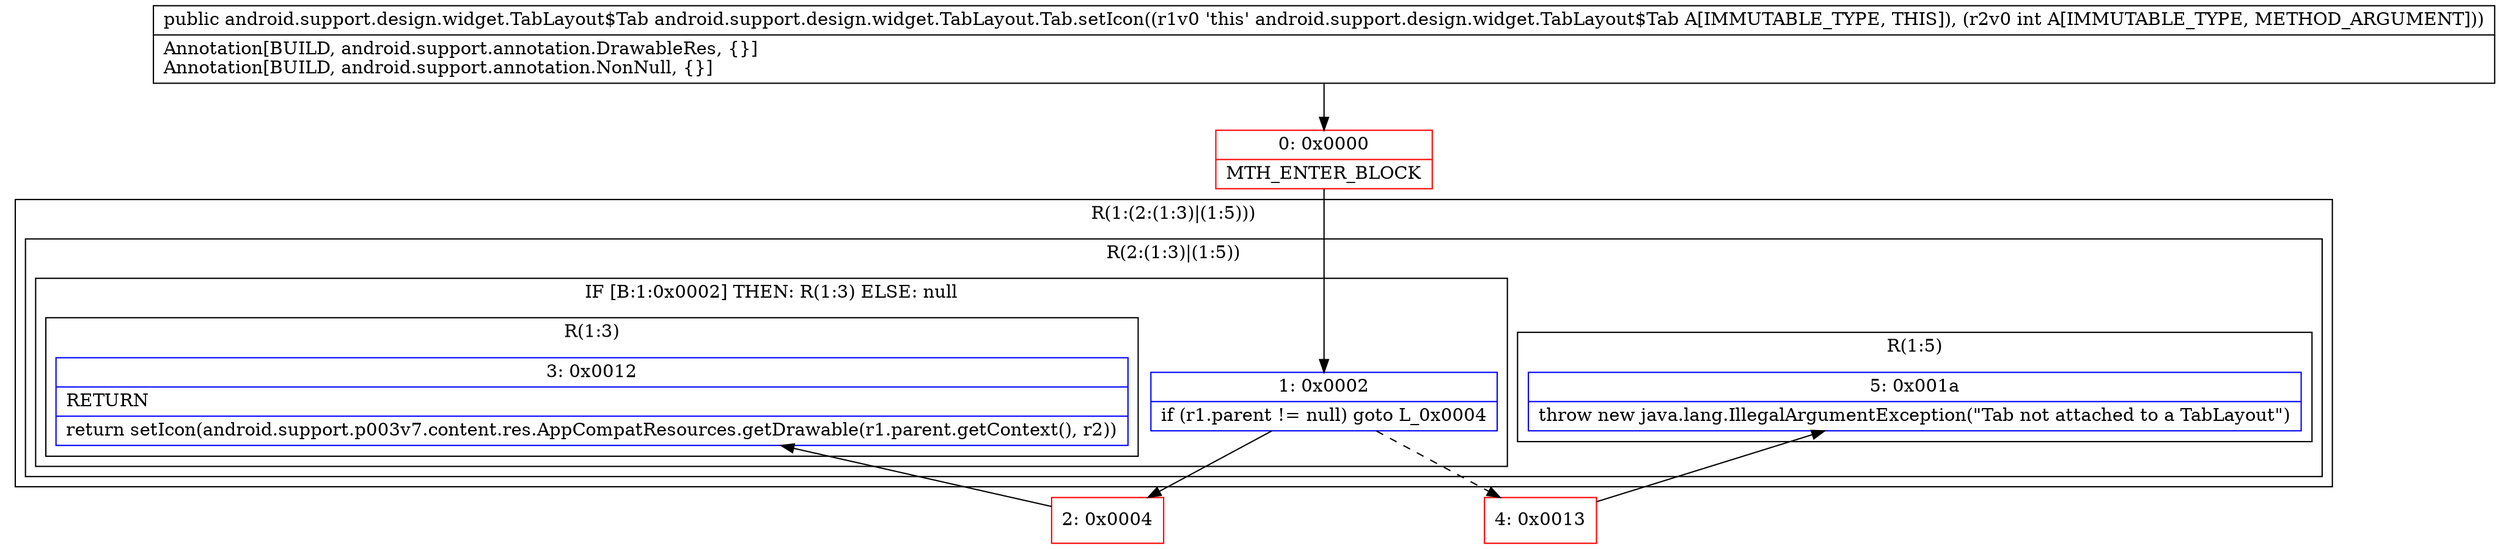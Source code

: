 digraph "CFG forandroid.support.design.widget.TabLayout.Tab.setIcon(I)Landroid\/support\/design\/widget\/TabLayout$Tab;" {
subgraph cluster_Region_993069645 {
label = "R(1:(2:(1:3)|(1:5)))";
node [shape=record,color=blue];
subgraph cluster_Region_209406054 {
label = "R(2:(1:3)|(1:5))";
node [shape=record,color=blue];
subgraph cluster_IfRegion_1630583974 {
label = "IF [B:1:0x0002] THEN: R(1:3) ELSE: null";
node [shape=record,color=blue];
Node_1 [shape=record,label="{1\:\ 0x0002|if (r1.parent != null) goto L_0x0004\l}"];
subgraph cluster_Region_167019465 {
label = "R(1:3)";
node [shape=record,color=blue];
Node_3 [shape=record,label="{3\:\ 0x0012|RETURN\l|return setIcon(android.support.p003v7.content.res.AppCompatResources.getDrawable(r1.parent.getContext(), r2))\l}"];
}
}
subgraph cluster_Region_983860184 {
label = "R(1:5)";
node [shape=record,color=blue];
Node_5 [shape=record,label="{5\:\ 0x001a|throw new java.lang.IllegalArgumentException(\"Tab not attached to a TabLayout\")\l}"];
}
}
}
Node_0 [shape=record,color=red,label="{0\:\ 0x0000|MTH_ENTER_BLOCK\l}"];
Node_2 [shape=record,color=red,label="{2\:\ 0x0004}"];
Node_4 [shape=record,color=red,label="{4\:\ 0x0013}"];
MethodNode[shape=record,label="{public android.support.design.widget.TabLayout$Tab android.support.design.widget.TabLayout.Tab.setIcon((r1v0 'this' android.support.design.widget.TabLayout$Tab A[IMMUTABLE_TYPE, THIS]), (r2v0 int A[IMMUTABLE_TYPE, METHOD_ARGUMENT]))  | Annotation[BUILD, android.support.annotation.DrawableRes, \{\}]\lAnnotation[BUILD, android.support.annotation.NonNull, \{\}]\l}"];
MethodNode -> Node_0;
Node_1 -> Node_2;
Node_1 -> Node_4[style=dashed];
Node_0 -> Node_1;
Node_2 -> Node_3;
Node_4 -> Node_5;
}

